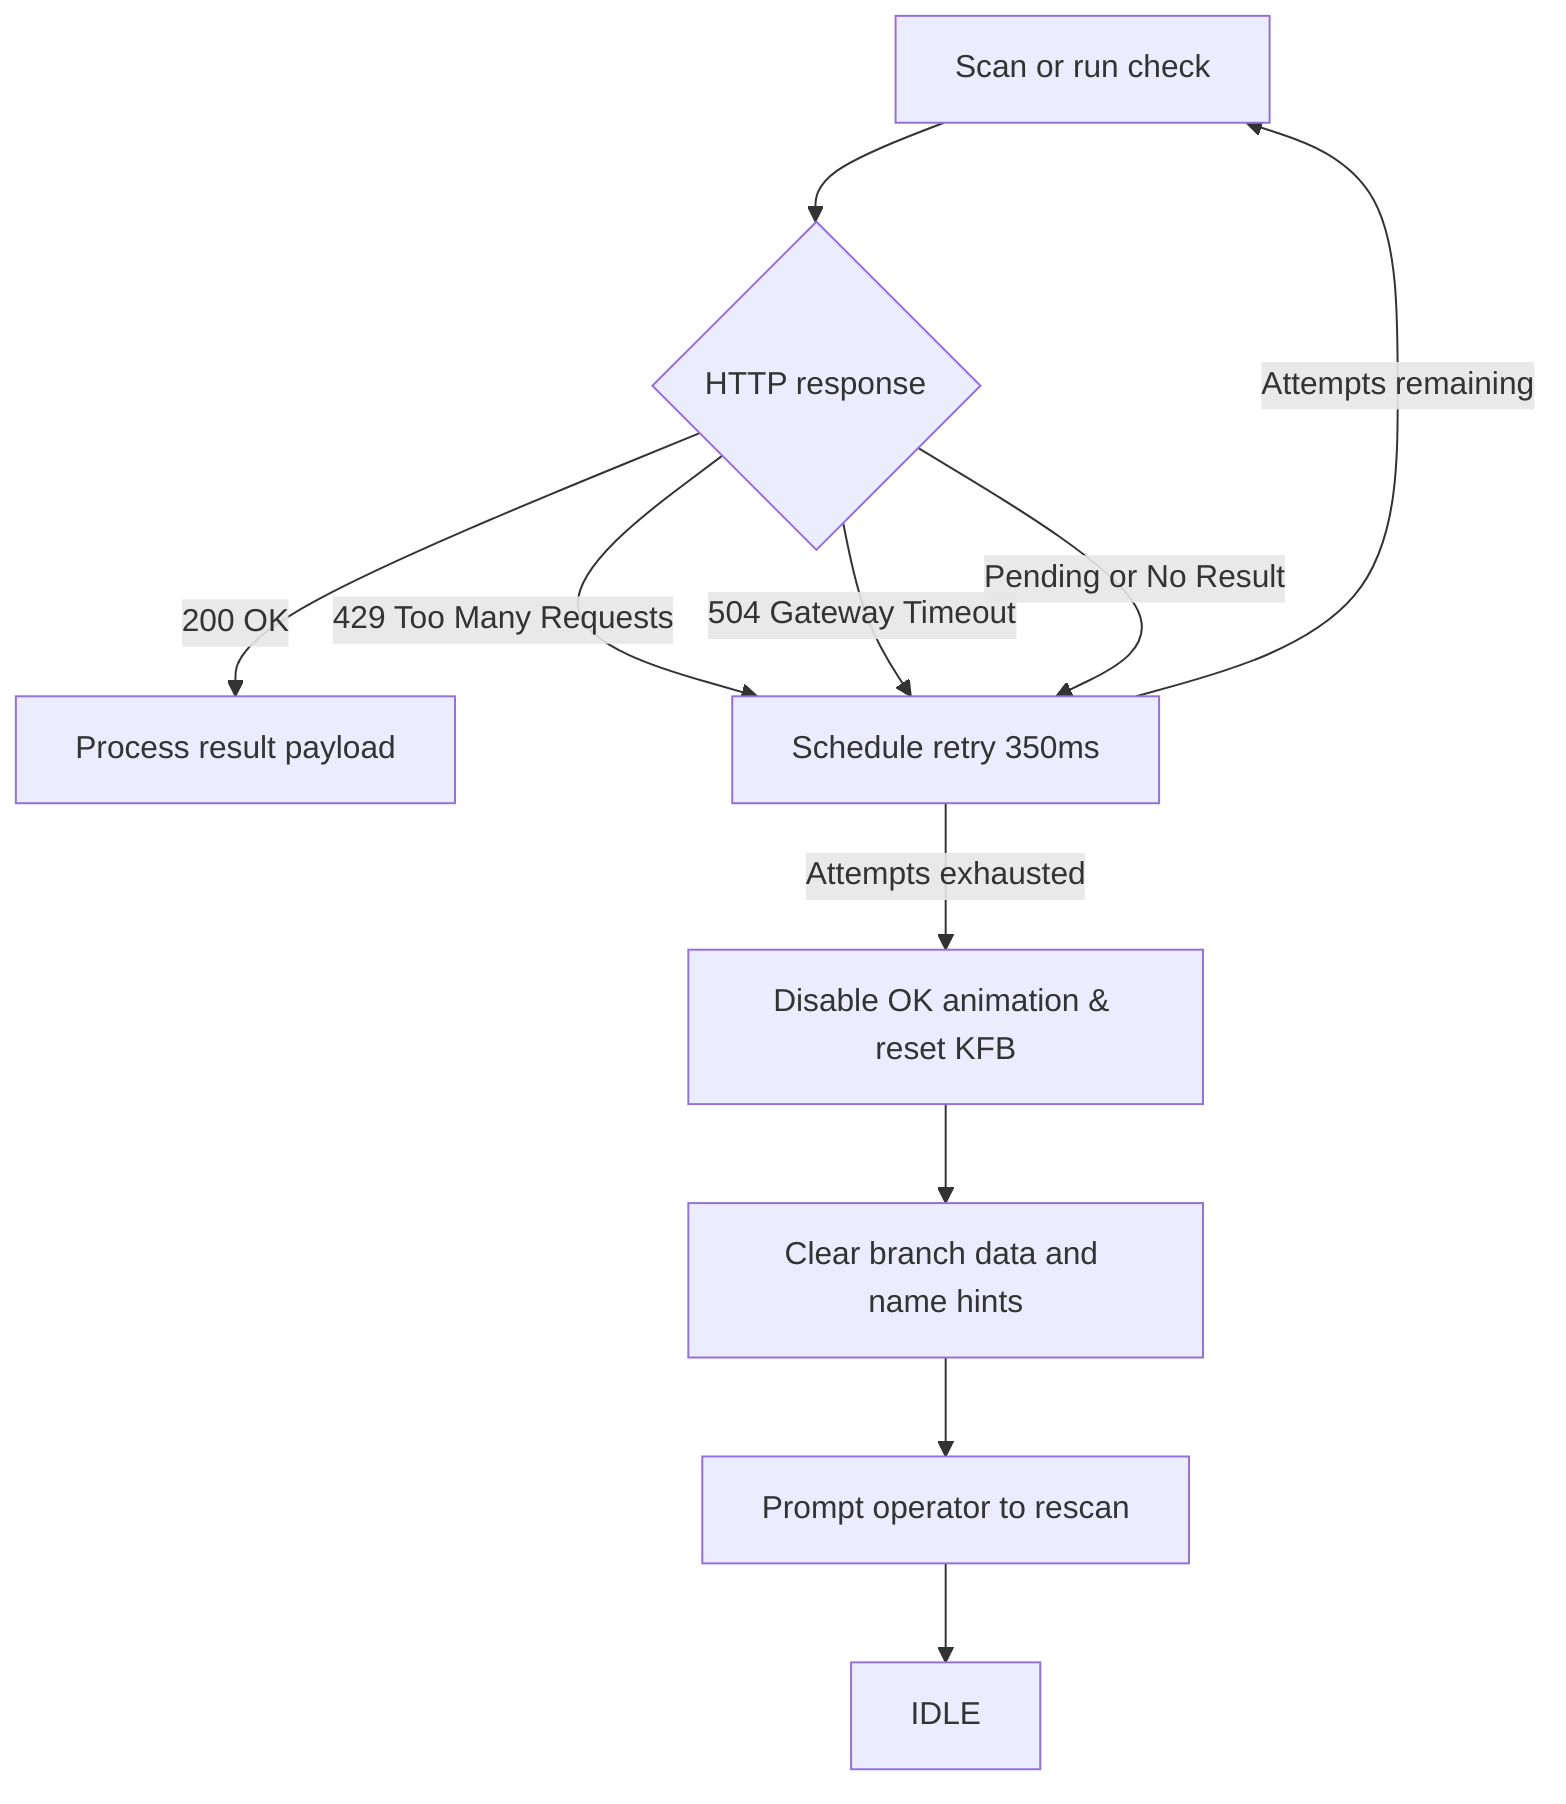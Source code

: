 flowchart TB
    R0[Scan or run check] --> R1{HTTP response}
    R1 -- 200 OK --> R3[Process result payload]
    R1 -- 429 Too Many Requests --> R2[Schedule retry 350ms]
    R1 -- 504 Gateway Timeout --> R2
    R1 -- Pending or No Result --> R2
    R2 -->|Attempts remaining| R0
    R2 -->|Attempts exhausted| R4[Disable OK animation & reset KFB]
    R4 --> R5[Clear branch data and name hints]
    R5 --> R6[Prompt operator to rescan] --> R7[IDLE]